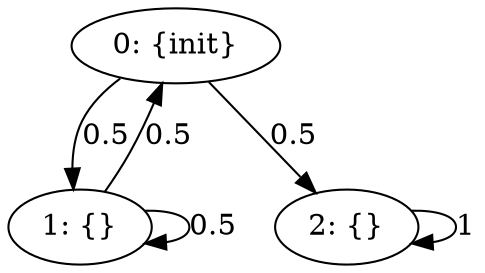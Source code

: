 digraph model {
	0 [ label = "0: {init}" ];
	1 [ label = "1: {}" ];
	2 [ label = "2: {}" ];
	0 -> 1 [ label= "0.5" ];
	0 -> 2 [ label= "0.5" ];
	1 -> 0 [ label= "0.5" ];
	1 -> 1 [ label= "0.5" ];
	2 -> 2 [ label= "1" ];
}
